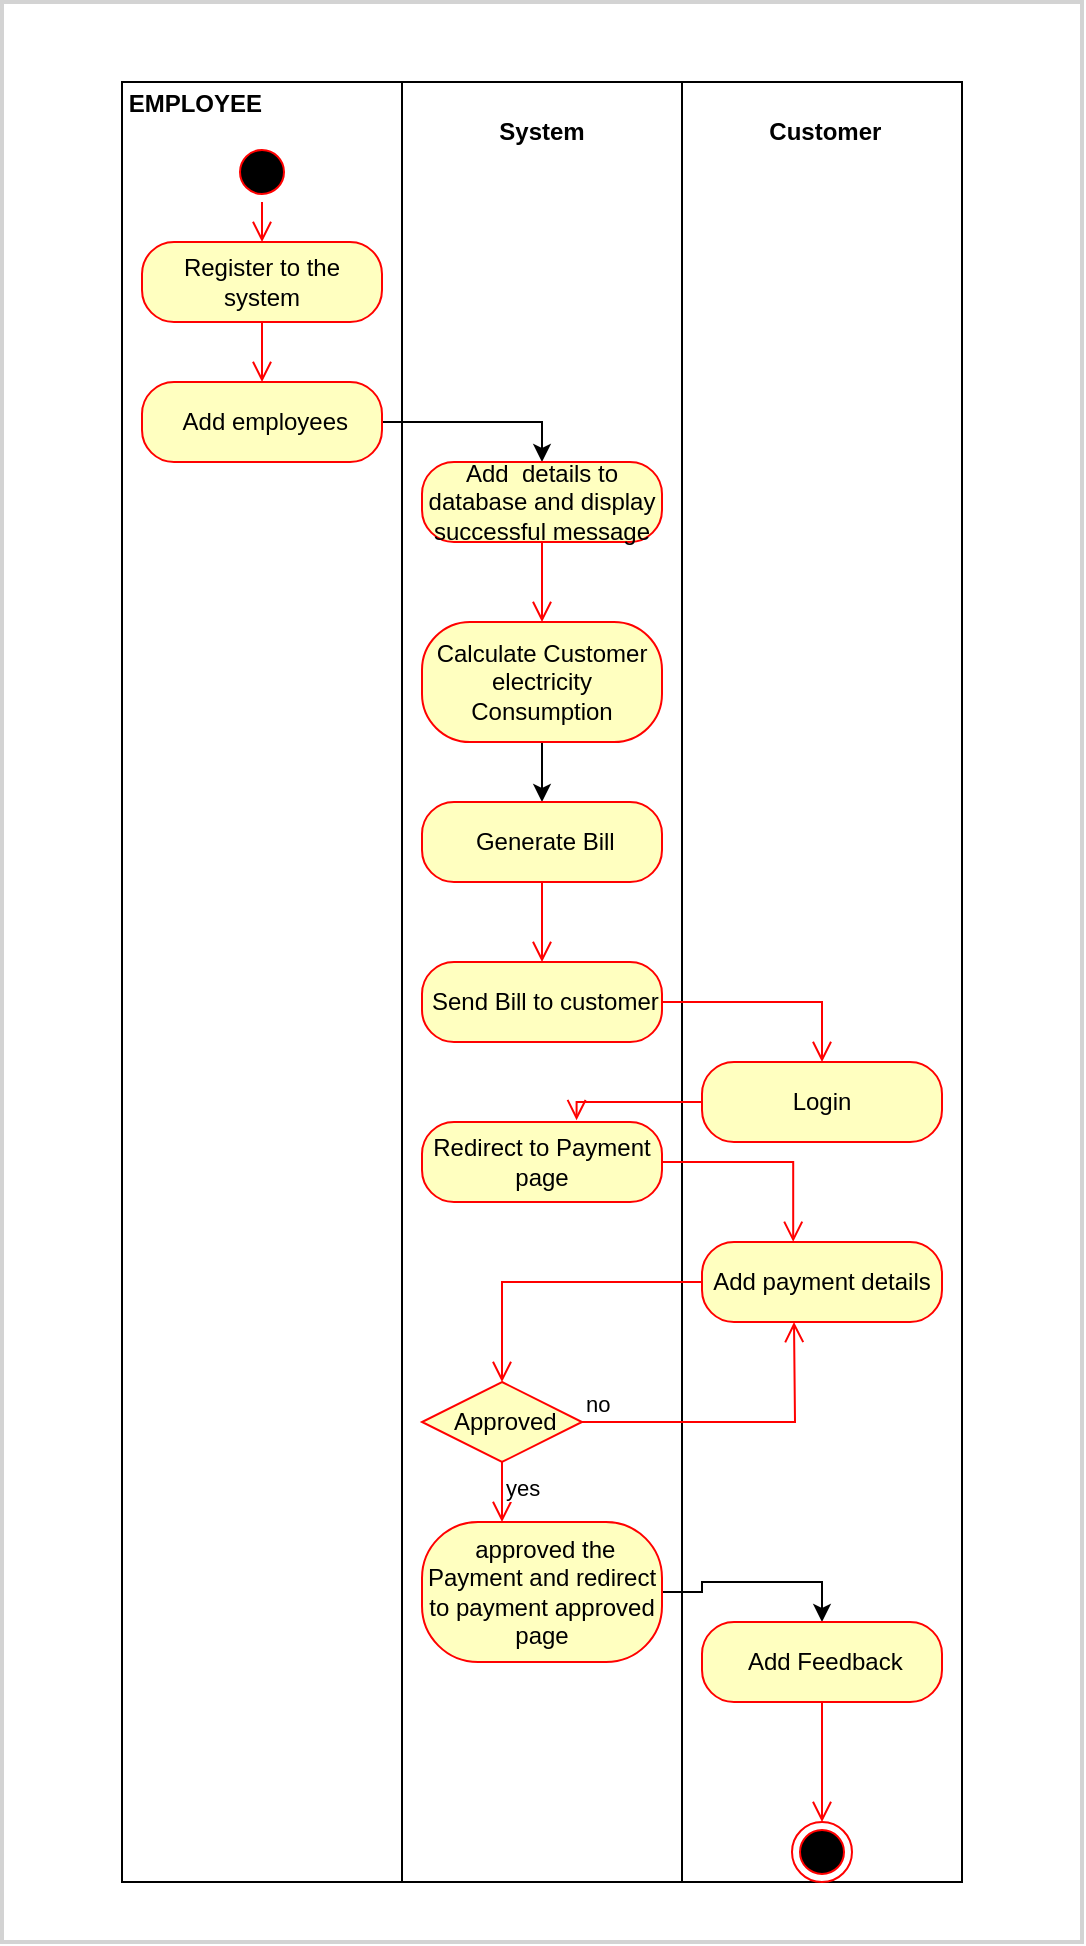 <mxfile version="17.4.2" type="device"><diagram id="9UwGrsAOQ1Dpg_2Y_Frd" name="Page-1"><mxGraphModel dx="952" dy="1275" grid="1" gridSize="10" guides="1" tooltips="1" connect="1" arrows="1" fold="1" page="1" pageScale="1" pageWidth="827" pageHeight="1169" math="0" shadow="0"><root><mxCell id="0"/><mxCell id="1" parent="0"/><mxCell id="wqMUDCtGAL_rRhDCrhAv-5" value="&lt;p style=&quot;margin: 0px ; margin-top: 4px ; text-align: center&quot;&gt;&lt;/p&gt;&lt;div style=&quot;height: 2px&quot;&gt;&lt;b&gt;&amp;nbsp;EMPLOYEE&lt;/b&gt;&lt;/div&gt;" style="verticalAlign=top;align=left;overflow=fill;fontSize=12;fontFamily=Helvetica;html=1;" vertex="1" parent="1"><mxGeometry x="230" y="510" width="140" height="900" as="geometry"/></mxCell><mxCell id="wqMUDCtGAL_rRhDCrhAv-6" value="&lt;p style=&quot;margin: 0px ; margin-top: 4px ; text-align: center&quot;&gt;&lt;br&gt;&lt;b&gt;&amp;nbsp;System&amp;nbsp;&lt;/b&gt;&lt;/p&gt;" style="verticalAlign=top;align=left;overflow=fill;fontSize=12;fontFamily=Helvetica;html=1;" vertex="1" parent="1"><mxGeometry x="370" y="510" width="140" height="900" as="geometry"/></mxCell><mxCell id="wqMUDCtGAL_rRhDCrhAv-7" value="&lt;p style=&quot;margin: 0px ; margin-top: 4px ; text-align: center&quot;&gt;&lt;br&gt;&lt;b&gt;&amp;nbsp;Customer&lt;/b&gt;&lt;/p&gt;" style="verticalAlign=top;align=left;overflow=fill;fontSize=12;fontFamily=Helvetica;html=1;" vertex="1" parent="1"><mxGeometry x="510" y="510" width="140" height="900" as="geometry"/></mxCell><mxCell id="wqMUDCtGAL_rRhDCrhAv-8" value="" style="ellipse;html=1;shape=startState;fillColor=#000000;strokeColor=#ff0000;" vertex="1" parent="1"><mxGeometry x="285" y="540" width="30" height="30" as="geometry"/></mxCell><mxCell id="wqMUDCtGAL_rRhDCrhAv-9" value="" style="edgeStyle=orthogonalEdgeStyle;html=1;verticalAlign=bottom;endArrow=open;endSize=8;strokeColor=#ff0000;rounded=0;" edge="1" source="wqMUDCtGAL_rRhDCrhAv-8" parent="1"><mxGeometry relative="1" as="geometry"><mxPoint x="300" y="590" as="targetPoint"/></mxGeometry></mxCell><mxCell id="wqMUDCtGAL_rRhDCrhAv-10" value="Register to the system" style="rounded=1;whiteSpace=wrap;html=1;arcSize=40;fontColor=#000000;fillColor=#ffffc0;strokeColor=#ff0000;" vertex="1" parent="1"><mxGeometry x="240" y="590" width="120" height="40" as="geometry"/></mxCell><mxCell id="wqMUDCtGAL_rRhDCrhAv-11" value="" style="edgeStyle=orthogonalEdgeStyle;html=1;verticalAlign=bottom;endArrow=open;endSize=8;strokeColor=#ff0000;rounded=0;" edge="1" source="wqMUDCtGAL_rRhDCrhAv-10" parent="1"><mxGeometry relative="1" as="geometry"><mxPoint x="300" y="660" as="targetPoint"/></mxGeometry></mxCell><mxCell id="wqMUDCtGAL_rRhDCrhAv-16" value="" style="edgeStyle=orthogonalEdgeStyle;rounded=0;orthogonalLoop=1;jettySize=auto;html=1;entryX=0.5;entryY=0;entryDx=0;entryDy=0;" edge="1" parent="1" source="wqMUDCtGAL_rRhDCrhAv-12" target="wqMUDCtGAL_rRhDCrhAv-14"><mxGeometry relative="1" as="geometry"/></mxCell><mxCell id="wqMUDCtGAL_rRhDCrhAv-12" value="&amp;nbsp;Add employees" style="rounded=1;whiteSpace=wrap;html=1;arcSize=40;fontColor=#000000;fillColor=#ffffc0;strokeColor=#ff0000;" vertex="1" parent="1"><mxGeometry x="240" y="660" width="120" height="40" as="geometry"/></mxCell><mxCell id="wqMUDCtGAL_rRhDCrhAv-14" value="Add&amp;nbsp; details to database and display successful message" style="rounded=1;whiteSpace=wrap;html=1;arcSize=40;fontColor=#000000;fillColor=#ffffc0;strokeColor=#ff0000;" vertex="1" parent="1"><mxGeometry x="380" y="700" width="120" height="40" as="geometry"/></mxCell><mxCell id="wqMUDCtGAL_rRhDCrhAv-15" value="" style="edgeStyle=orthogonalEdgeStyle;html=1;verticalAlign=bottom;endArrow=open;endSize=8;strokeColor=#ff0000;rounded=0;" edge="1" source="wqMUDCtGAL_rRhDCrhAv-14" parent="1" target="wqMUDCtGAL_rRhDCrhAv-17"><mxGeometry relative="1" as="geometry"><mxPoint x="440" y="760" as="targetPoint"/></mxGeometry></mxCell><mxCell id="wqMUDCtGAL_rRhDCrhAv-20" value="" style="edgeStyle=orthogonalEdgeStyle;rounded=0;orthogonalLoop=1;jettySize=auto;html=1;" edge="1" parent="1" source="wqMUDCtGAL_rRhDCrhAv-17" target="wqMUDCtGAL_rRhDCrhAv-18"><mxGeometry relative="1" as="geometry"/></mxCell><mxCell id="wqMUDCtGAL_rRhDCrhAv-17" value="Calculate Customer electricity Consumption" style="rounded=1;whiteSpace=wrap;html=1;arcSize=40;fontColor=#000000;fillColor=#ffffc0;strokeColor=#ff0000;" vertex="1" parent="1"><mxGeometry x="380" y="780" width="120" height="60" as="geometry"/></mxCell><mxCell id="wqMUDCtGAL_rRhDCrhAv-18" value="&amp;nbsp;Generate Bill" style="rounded=1;whiteSpace=wrap;html=1;arcSize=40;fontColor=#000000;fillColor=#ffffc0;strokeColor=#ff0000;" vertex="1" parent="1"><mxGeometry x="380" y="870" width="120" height="40" as="geometry"/></mxCell><mxCell id="wqMUDCtGAL_rRhDCrhAv-19" value="" style="edgeStyle=orthogonalEdgeStyle;html=1;verticalAlign=bottom;endArrow=open;endSize=8;strokeColor=#ff0000;rounded=0;" edge="1" source="wqMUDCtGAL_rRhDCrhAv-18" parent="1"><mxGeometry relative="1" as="geometry"><mxPoint x="440" y="950" as="targetPoint"/></mxGeometry></mxCell><mxCell id="wqMUDCtGAL_rRhDCrhAv-21" value="&amp;nbsp;Send Bill to customer" style="rounded=1;whiteSpace=wrap;html=1;arcSize=40;fontColor=#000000;fillColor=#ffffc0;strokeColor=#ff0000;" vertex="1" parent="1"><mxGeometry x="380" y="950" width="120" height="40" as="geometry"/></mxCell><mxCell id="wqMUDCtGAL_rRhDCrhAv-22" value="" style="edgeStyle=orthogonalEdgeStyle;html=1;verticalAlign=bottom;endArrow=open;endSize=8;strokeColor=#ff0000;rounded=0;entryX=0.5;entryY=0;entryDx=0;entryDy=0;" edge="1" source="wqMUDCtGAL_rRhDCrhAv-21" parent="1" target="wqMUDCtGAL_rRhDCrhAv-23"><mxGeometry relative="1" as="geometry"><mxPoint x="440" y="1020" as="targetPoint"/></mxGeometry></mxCell><mxCell id="wqMUDCtGAL_rRhDCrhAv-23" value="Login" style="rounded=1;whiteSpace=wrap;html=1;arcSize=40;fontColor=#000000;fillColor=#ffffc0;strokeColor=#ff0000;" vertex="1" parent="1"><mxGeometry x="520" y="1000" width="120" height="40" as="geometry"/></mxCell><mxCell id="wqMUDCtGAL_rRhDCrhAv-24" value="" style="edgeStyle=orthogonalEdgeStyle;html=1;verticalAlign=bottom;endArrow=open;endSize=8;strokeColor=#ff0000;rounded=0;entryX=0.644;entryY=-0.023;entryDx=0;entryDy=0;entryPerimeter=0;" edge="1" source="wqMUDCtGAL_rRhDCrhAv-23" parent="1" target="wqMUDCtGAL_rRhDCrhAv-25"><mxGeometry relative="1" as="geometry"><mxPoint x="580" y="1110" as="targetPoint"/></mxGeometry></mxCell><mxCell id="wqMUDCtGAL_rRhDCrhAv-25" value="Redirect to Payment page" style="rounded=1;whiteSpace=wrap;html=1;arcSize=40;fontColor=#000000;fillColor=#ffffc0;strokeColor=#ff0000;" vertex="1" parent="1"><mxGeometry x="380" y="1030" width="120" height="40" as="geometry"/></mxCell><mxCell id="wqMUDCtGAL_rRhDCrhAv-26" value="" style="edgeStyle=orthogonalEdgeStyle;html=1;verticalAlign=bottom;endArrow=open;endSize=8;strokeColor=#ff0000;rounded=0;entryX=0.38;entryY=-0.002;entryDx=0;entryDy=0;entryPerimeter=0;" edge="1" source="wqMUDCtGAL_rRhDCrhAv-25" parent="1" target="wqMUDCtGAL_rRhDCrhAv-27"><mxGeometry relative="1" as="geometry"><mxPoint x="440" y="1100" as="targetPoint"/></mxGeometry></mxCell><mxCell id="wqMUDCtGAL_rRhDCrhAv-27" value="Add payment details" style="rounded=1;whiteSpace=wrap;html=1;arcSize=40;fontColor=#000000;fillColor=#ffffc0;strokeColor=#ff0000;" vertex="1" parent="1"><mxGeometry x="520" y="1090" width="120" height="40" as="geometry"/></mxCell><mxCell id="wqMUDCtGAL_rRhDCrhAv-28" value="" style="edgeStyle=orthogonalEdgeStyle;html=1;verticalAlign=bottom;endArrow=open;endSize=8;strokeColor=#ff0000;rounded=0;entryX=0.5;entryY=0;entryDx=0;entryDy=0;" edge="1" source="wqMUDCtGAL_rRhDCrhAv-27" parent="1" target="wqMUDCtGAL_rRhDCrhAv-31"><mxGeometry relative="1" as="geometry"><mxPoint x="580" y="1160" as="targetPoint"/></mxGeometry></mxCell><mxCell id="wqMUDCtGAL_rRhDCrhAv-36" value="" style="edgeStyle=orthogonalEdgeStyle;rounded=0;orthogonalLoop=1;jettySize=auto;html=1;entryX=0.5;entryY=0;entryDx=0;entryDy=0;" edge="1" parent="1" source="wqMUDCtGAL_rRhDCrhAv-29" target="wqMUDCtGAL_rRhDCrhAv-34"><mxGeometry relative="1" as="geometry"/></mxCell><mxCell id="wqMUDCtGAL_rRhDCrhAv-29" value="&amp;nbsp;approved the Payment and redirect to payment approved page" style="rounded=1;whiteSpace=wrap;html=1;arcSize=40;fontColor=#000000;fillColor=#ffffc0;strokeColor=#ff0000;" vertex="1" parent="1"><mxGeometry x="380" y="1230" width="120" height="70" as="geometry"/></mxCell><mxCell id="wqMUDCtGAL_rRhDCrhAv-31" value="&amp;nbsp;Approved" style="rhombus;whiteSpace=wrap;html=1;fillColor=#ffffc0;strokeColor=#ff0000;" vertex="1" parent="1"><mxGeometry x="380" y="1160" width="80" height="40" as="geometry"/></mxCell><mxCell id="wqMUDCtGAL_rRhDCrhAv-32" value="no" style="edgeStyle=orthogonalEdgeStyle;html=1;align=left;verticalAlign=bottom;endArrow=open;endSize=8;strokeColor=#ff0000;rounded=0;" edge="1" source="wqMUDCtGAL_rRhDCrhAv-31" parent="1"><mxGeometry x="-1" relative="1" as="geometry"><mxPoint x="566" y="1130" as="targetPoint"/></mxGeometry></mxCell><mxCell id="wqMUDCtGAL_rRhDCrhAv-33" value="yes" style="edgeStyle=orthogonalEdgeStyle;html=1;align=left;verticalAlign=top;endArrow=open;endSize=8;strokeColor=#ff0000;rounded=0;" edge="1" source="wqMUDCtGAL_rRhDCrhAv-31" parent="1"><mxGeometry x="-1" relative="1" as="geometry"><mxPoint x="420" y="1230" as="targetPoint"/></mxGeometry></mxCell><mxCell id="wqMUDCtGAL_rRhDCrhAv-34" value="&amp;nbsp;Add Feedback" style="rounded=1;whiteSpace=wrap;html=1;arcSize=40;fontColor=#000000;fillColor=#ffffc0;strokeColor=#ff0000;" vertex="1" parent="1"><mxGeometry x="520" y="1280" width="120" height="40" as="geometry"/></mxCell><mxCell id="wqMUDCtGAL_rRhDCrhAv-35" value="" style="edgeStyle=orthogonalEdgeStyle;html=1;verticalAlign=bottom;endArrow=open;endSize=8;strokeColor=#ff0000;rounded=0;" edge="1" source="wqMUDCtGAL_rRhDCrhAv-34" parent="1"><mxGeometry relative="1" as="geometry"><mxPoint x="580" y="1380" as="targetPoint"/></mxGeometry></mxCell><mxCell id="wqMUDCtGAL_rRhDCrhAv-37" value="" style="ellipse;html=1;shape=endState;fillColor=#000000;strokeColor=#ff0000;" vertex="1" parent="1"><mxGeometry x="565" y="1380" width="30" height="30" as="geometry"/></mxCell><mxCell id="wqMUDCtGAL_rRhDCrhAv-38" value="" style="rounded=0;whiteSpace=wrap;html=1;fillColor=none;strokeColor=#d3d3d3;strokeWidth=2;" vertex="1" parent="1"><mxGeometry x="170" y="470" width="540" height="970" as="geometry"/></mxCell></root></mxGraphModel></diagram></mxfile>
